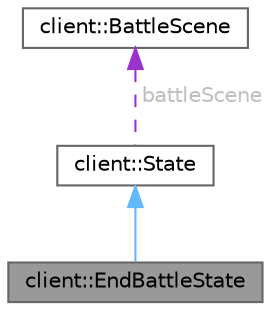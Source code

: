 digraph "client::EndBattleState"
{
 // LATEX_PDF_SIZE
  bgcolor="transparent";
  edge [fontname=Helvetica,fontsize=10,labelfontname=Helvetica,labelfontsize=10];
  node [fontname=Helvetica,fontsize=10,shape=box,height=0.2,width=0.4];
  Node1 [label="client::EndBattleState",height=0.2,width=0.4,color="gray40", fillcolor="grey60", style="filled", fontcolor="black",tooltip="class EndBattleState -"];
  Node2 -> Node1 [dir="back",color="steelblue1",style="solid"];
  Node2 [label="client::State",height=0.2,width=0.4,color="gray40", fillcolor="white", style="filled",URL="$classclient_1_1_state.html",tooltip="class State -"];
  Node3 -> Node2 [dir="back",color="darkorchid3",style="dashed",label=" battleScene",fontcolor="grey" ];
  Node3 [label="client::BattleScene",height=0.2,width=0.4,color="gray40", fillcolor="white", style="filled",URL="$classclient_1_1_battle_scene.html",tooltip="class BattleScene -"];
}
